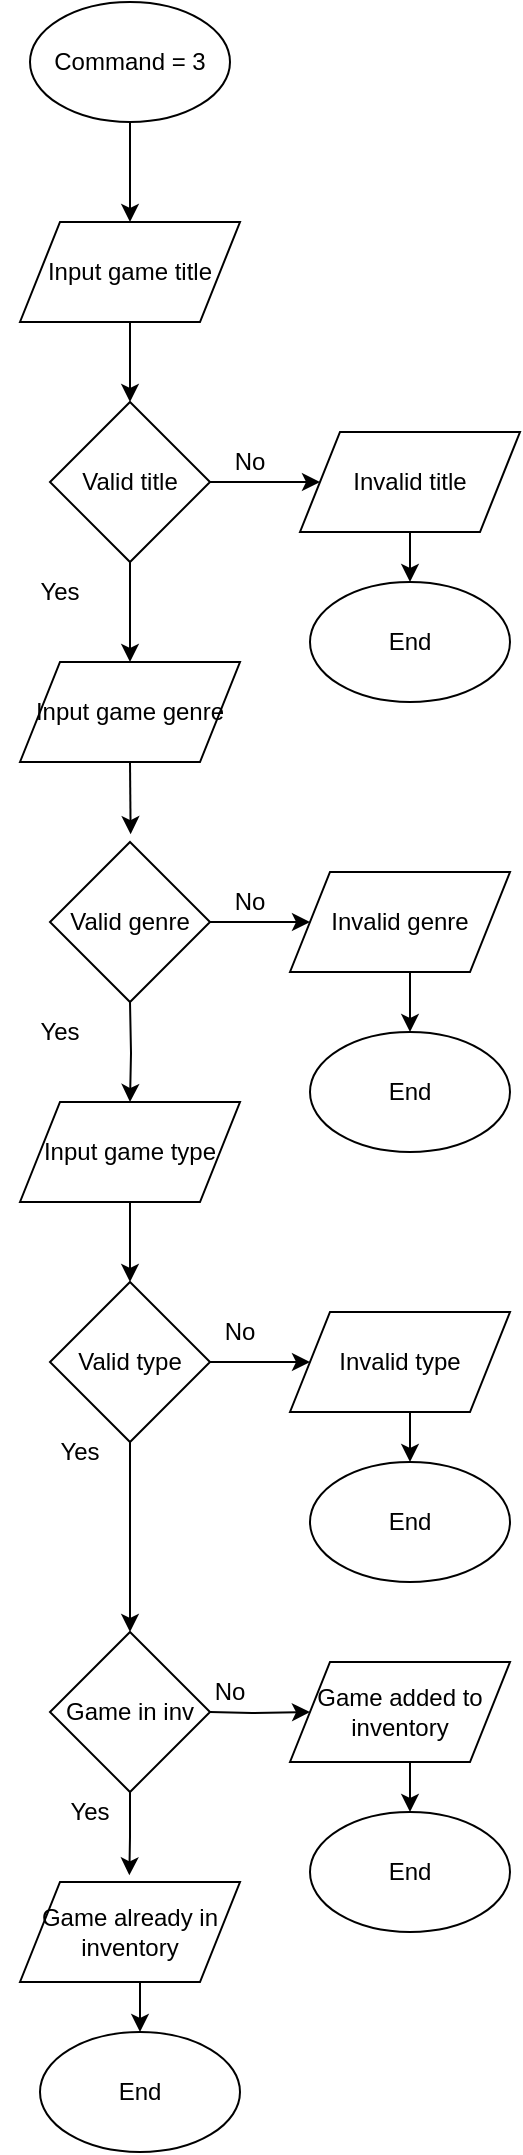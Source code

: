 <mxfile version="24.2.2" type="github">
  <diagram id="C5RBs43oDa-KdzZeNtuy" name="Page-1">
    <mxGraphModel dx="2074" dy="1140" grid="1" gridSize="10" guides="1" tooltips="1" connect="1" arrows="1" fold="1" page="1" pageScale="1" pageWidth="827" pageHeight="1169" math="0" shadow="0">
      <root>
        <mxCell id="WIyWlLk6GJQsqaUBKTNV-0" />
        <mxCell id="WIyWlLk6GJQsqaUBKTNV-1" parent="WIyWlLk6GJQsqaUBKTNV-0" />
        <mxCell id="A2TOZu_Xy9KHBicVUskc-5" style="edgeStyle=orthogonalEdgeStyle;rounded=0;orthogonalLoop=1;jettySize=auto;html=1;exitX=0.5;exitY=1;exitDx=0;exitDy=0;entryX=0.5;entryY=0;entryDx=0;entryDy=0;" edge="1" parent="WIyWlLk6GJQsqaUBKTNV-1" source="A2TOZu_Xy9KHBicVUskc-0" target="A2TOZu_Xy9KHBicVUskc-1">
          <mxGeometry relative="1" as="geometry">
            <mxPoint x="140.333" y="110" as="targetPoint" />
          </mxGeometry>
        </mxCell>
        <mxCell id="A2TOZu_Xy9KHBicVUskc-0" value="Command = 3" style="ellipse;whiteSpace=wrap;html=1;" vertex="1" parent="WIyWlLk6GJQsqaUBKTNV-1">
          <mxGeometry x="85" y="10" width="100" height="60" as="geometry" />
        </mxCell>
        <mxCell id="A2TOZu_Xy9KHBicVUskc-12" style="edgeStyle=orthogonalEdgeStyle;rounded=0;orthogonalLoop=1;jettySize=auto;html=1;exitX=0.5;exitY=1;exitDx=0;exitDy=0;entryX=0.5;entryY=0;entryDx=0;entryDy=0;" edge="1" parent="WIyWlLk6GJQsqaUBKTNV-1" source="A2TOZu_Xy9KHBicVUskc-1" target="A2TOZu_Xy9KHBicVUskc-11">
          <mxGeometry relative="1" as="geometry" />
        </mxCell>
        <mxCell id="A2TOZu_Xy9KHBicVUskc-1" value="Input game title" style="shape=parallelogram;perimeter=parallelogramPerimeter;whiteSpace=wrap;html=1;fixedSize=1;" vertex="1" parent="WIyWlLk6GJQsqaUBKTNV-1">
          <mxGeometry x="80" y="120" width="110" height="50" as="geometry" />
        </mxCell>
        <mxCell id="A2TOZu_Xy9KHBicVUskc-14" style="edgeStyle=orthogonalEdgeStyle;rounded=0;orthogonalLoop=1;jettySize=auto;html=1;exitX=1;exitY=0.5;exitDx=0;exitDy=0;" edge="1" parent="WIyWlLk6GJQsqaUBKTNV-1" source="A2TOZu_Xy9KHBicVUskc-11" target="A2TOZu_Xy9KHBicVUskc-13">
          <mxGeometry relative="1" as="geometry" />
        </mxCell>
        <mxCell id="A2TOZu_Xy9KHBicVUskc-27" style="edgeStyle=orthogonalEdgeStyle;rounded=0;orthogonalLoop=1;jettySize=auto;html=1;exitX=0.5;exitY=1;exitDx=0;exitDy=0;entryX=0.5;entryY=1;entryDx=0;entryDy=0;" edge="1" parent="WIyWlLk6GJQsqaUBKTNV-1" source="A2TOZu_Xy9KHBicVUskc-11" target="A2TOZu_Xy9KHBicVUskc-11">
          <mxGeometry relative="1" as="geometry">
            <mxPoint x="135" y="380" as="targetPoint" />
          </mxGeometry>
        </mxCell>
        <mxCell id="A2TOZu_Xy9KHBicVUskc-35" style="edgeStyle=orthogonalEdgeStyle;rounded=0;orthogonalLoop=1;jettySize=auto;html=1;exitX=0.5;exitY=1;exitDx=0;exitDy=0;entryX=0.5;entryY=0;entryDx=0;entryDy=0;" edge="1" parent="WIyWlLk6GJQsqaUBKTNV-1" source="A2TOZu_Xy9KHBicVUskc-11" target="A2TOZu_Xy9KHBicVUskc-34">
          <mxGeometry relative="1" as="geometry" />
        </mxCell>
        <mxCell id="A2TOZu_Xy9KHBicVUskc-11" value="Valid title" style="rhombus;whiteSpace=wrap;html=1;" vertex="1" parent="WIyWlLk6GJQsqaUBKTNV-1">
          <mxGeometry x="95" y="210" width="80" height="80" as="geometry" />
        </mxCell>
        <mxCell id="A2TOZu_Xy9KHBicVUskc-16" style="edgeStyle=orthogonalEdgeStyle;rounded=0;orthogonalLoop=1;jettySize=auto;html=1;exitX=0.5;exitY=1;exitDx=0;exitDy=0;entryX=0.5;entryY=0;entryDx=0;entryDy=0;" edge="1" parent="WIyWlLk6GJQsqaUBKTNV-1" source="A2TOZu_Xy9KHBicVUskc-13" target="A2TOZu_Xy9KHBicVUskc-15">
          <mxGeometry relative="1" as="geometry" />
        </mxCell>
        <mxCell id="A2TOZu_Xy9KHBicVUskc-13" value="Invalid title" style="shape=parallelogram;perimeter=parallelogramPerimeter;whiteSpace=wrap;html=1;fixedSize=1;" vertex="1" parent="WIyWlLk6GJQsqaUBKTNV-1">
          <mxGeometry x="220" y="225" width="110" height="50" as="geometry" />
        </mxCell>
        <mxCell id="A2TOZu_Xy9KHBicVUskc-15" value="End" style="ellipse;whiteSpace=wrap;html=1;" vertex="1" parent="WIyWlLk6GJQsqaUBKTNV-1">
          <mxGeometry x="225" y="300" width="100" height="60" as="geometry" />
        </mxCell>
        <mxCell id="A2TOZu_Xy9KHBicVUskc-17" style="edgeStyle=orthogonalEdgeStyle;rounded=0;orthogonalLoop=1;jettySize=auto;html=1;exitX=1;exitY=0.5;exitDx=0;exitDy=0;" edge="1" parent="WIyWlLk6GJQsqaUBKTNV-1" source="A2TOZu_Xy9KHBicVUskc-18" target="A2TOZu_Xy9KHBicVUskc-20">
          <mxGeometry relative="1" as="geometry" />
        </mxCell>
        <mxCell id="A2TOZu_Xy9KHBicVUskc-18" value="Valid genre" style="rhombus;whiteSpace=wrap;html=1;" vertex="1" parent="WIyWlLk6GJQsqaUBKTNV-1">
          <mxGeometry x="95" y="430" width="80" height="80" as="geometry" />
        </mxCell>
        <mxCell id="A2TOZu_Xy9KHBicVUskc-19" style="edgeStyle=orthogonalEdgeStyle;rounded=0;orthogonalLoop=1;jettySize=auto;html=1;exitX=0.5;exitY=1;exitDx=0;exitDy=0;entryX=0.5;entryY=0;entryDx=0;entryDy=0;" edge="1" parent="WIyWlLk6GJQsqaUBKTNV-1" source="A2TOZu_Xy9KHBicVUskc-20" target="A2TOZu_Xy9KHBicVUskc-21">
          <mxGeometry relative="1" as="geometry" />
        </mxCell>
        <mxCell id="A2TOZu_Xy9KHBicVUskc-20" value="Invalid genre" style="shape=parallelogram;perimeter=parallelogramPerimeter;whiteSpace=wrap;html=1;fixedSize=1;" vertex="1" parent="WIyWlLk6GJQsqaUBKTNV-1">
          <mxGeometry x="215" y="445" width="110" height="50" as="geometry" />
        </mxCell>
        <mxCell id="A2TOZu_Xy9KHBicVUskc-21" value="End" style="ellipse;whiteSpace=wrap;html=1;" vertex="1" parent="WIyWlLk6GJQsqaUBKTNV-1">
          <mxGeometry x="225" y="525" width="100" height="60" as="geometry" />
        </mxCell>
        <mxCell id="A2TOZu_Xy9KHBicVUskc-31" value="Yes" style="text;html=1;align=center;verticalAlign=middle;whiteSpace=wrap;rounded=0;" vertex="1" parent="WIyWlLk6GJQsqaUBKTNV-1">
          <mxGeometry x="80" y="720" width="60" height="30" as="geometry" />
        </mxCell>
        <mxCell id="A2TOZu_Xy9KHBicVUskc-32" value="Yes" style="text;html=1;align=center;verticalAlign=middle;whiteSpace=wrap;rounded=0;" vertex="1" parent="WIyWlLk6GJQsqaUBKTNV-1">
          <mxGeometry x="85" y="900" width="60" height="30" as="geometry" />
        </mxCell>
        <mxCell id="A2TOZu_Xy9KHBicVUskc-33" value="Yes" style="text;html=1;align=center;verticalAlign=middle;whiteSpace=wrap;rounded=0;" vertex="1" parent="WIyWlLk6GJQsqaUBKTNV-1">
          <mxGeometry x="70" y="290" width="60" height="30" as="geometry" />
        </mxCell>
        <mxCell id="A2TOZu_Xy9KHBicVUskc-36" style="edgeStyle=orthogonalEdgeStyle;rounded=0;orthogonalLoop=1;jettySize=auto;html=1;exitX=0.5;exitY=1;exitDx=0;exitDy=0;entryX=0.504;entryY=-0.049;entryDx=0;entryDy=0;entryPerimeter=0;" edge="1" parent="WIyWlLk6GJQsqaUBKTNV-1" source="A2TOZu_Xy9KHBicVUskc-34" target="A2TOZu_Xy9KHBicVUskc-18">
          <mxGeometry relative="1" as="geometry">
            <mxPoint x="134.828" y="420" as="targetPoint" />
          </mxGeometry>
        </mxCell>
        <mxCell id="A2TOZu_Xy9KHBicVUskc-34" value="Input game genre" style="shape=parallelogram;perimeter=parallelogramPerimeter;whiteSpace=wrap;html=1;fixedSize=1;" vertex="1" parent="WIyWlLk6GJQsqaUBKTNV-1">
          <mxGeometry x="80" y="340" width="110" height="50" as="geometry" />
        </mxCell>
        <mxCell id="A2TOZu_Xy9KHBicVUskc-37" style="edgeStyle=orthogonalEdgeStyle;rounded=0;orthogonalLoop=1;jettySize=auto;html=1;exitX=0.5;exitY=1;exitDx=0;exitDy=0;entryX=0.5;entryY=1;entryDx=0;entryDy=0;" edge="1" parent="WIyWlLk6GJQsqaUBKTNV-1">
          <mxGeometry relative="1" as="geometry">
            <mxPoint x="135" y="510" as="targetPoint" />
            <mxPoint x="135" y="510" as="sourcePoint" />
          </mxGeometry>
        </mxCell>
        <mxCell id="A2TOZu_Xy9KHBicVUskc-38" style="edgeStyle=orthogonalEdgeStyle;rounded=0;orthogonalLoop=1;jettySize=auto;html=1;exitX=0.5;exitY=1;exitDx=0;exitDy=0;entryX=0.5;entryY=0;entryDx=0;entryDy=0;" edge="1" parent="WIyWlLk6GJQsqaUBKTNV-1" target="A2TOZu_Xy9KHBicVUskc-48">
          <mxGeometry relative="1" as="geometry">
            <mxPoint x="135" y="510" as="sourcePoint" />
          </mxGeometry>
        </mxCell>
        <mxCell id="A2TOZu_Xy9KHBicVUskc-41" style="edgeStyle=orthogonalEdgeStyle;rounded=0;orthogonalLoop=1;jettySize=auto;html=1;exitX=1;exitY=0.5;exitDx=0;exitDy=0;" edge="1" parent="WIyWlLk6GJQsqaUBKTNV-1" source="A2TOZu_Xy9KHBicVUskc-42" target="A2TOZu_Xy9KHBicVUskc-44">
          <mxGeometry relative="1" as="geometry" />
        </mxCell>
        <mxCell id="A2TOZu_Xy9KHBicVUskc-54" style="edgeStyle=orthogonalEdgeStyle;rounded=0;orthogonalLoop=1;jettySize=auto;html=1;exitX=0.5;exitY=1;exitDx=0;exitDy=0;entryX=0.5;entryY=0;entryDx=0;entryDy=0;" edge="1" parent="WIyWlLk6GJQsqaUBKTNV-1" source="A2TOZu_Xy9KHBicVUskc-42" target="A2TOZu_Xy9KHBicVUskc-53">
          <mxGeometry relative="1" as="geometry" />
        </mxCell>
        <mxCell id="A2TOZu_Xy9KHBicVUskc-42" value="Valid type" style="rhombus;whiteSpace=wrap;html=1;" vertex="1" parent="WIyWlLk6GJQsqaUBKTNV-1">
          <mxGeometry x="95" y="650" width="80" height="80" as="geometry" />
        </mxCell>
        <mxCell id="A2TOZu_Xy9KHBicVUskc-43" style="edgeStyle=orthogonalEdgeStyle;rounded=0;orthogonalLoop=1;jettySize=auto;html=1;exitX=0.5;exitY=1;exitDx=0;exitDy=0;entryX=0.5;entryY=0;entryDx=0;entryDy=0;" edge="1" parent="WIyWlLk6GJQsqaUBKTNV-1" source="A2TOZu_Xy9KHBicVUskc-44" target="A2TOZu_Xy9KHBicVUskc-45">
          <mxGeometry relative="1" as="geometry" />
        </mxCell>
        <mxCell id="A2TOZu_Xy9KHBicVUskc-44" value="Invalid type" style="shape=parallelogram;perimeter=parallelogramPerimeter;whiteSpace=wrap;html=1;fixedSize=1;" vertex="1" parent="WIyWlLk6GJQsqaUBKTNV-1">
          <mxGeometry x="215" y="665" width="110" height="50" as="geometry" />
        </mxCell>
        <mxCell id="A2TOZu_Xy9KHBicVUskc-45" value="End" style="ellipse;whiteSpace=wrap;html=1;" vertex="1" parent="WIyWlLk6GJQsqaUBKTNV-1">
          <mxGeometry x="225" y="740" width="100" height="60" as="geometry" />
        </mxCell>
        <mxCell id="A2TOZu_Xy9KHBicVUskc-46" value="Yes" style="text;html=1;align=center;verticalAlign=middle;whiteSpace=wrap;rounded=0;" vertex="1" parent="WIyWlLk6GJQsqaUBKTNV-1">
          <mxGeometry x="70" y="510" width="60" height="30" as="geometry" />
        </mxCell>
        <mxCell id="A2TOZu_Xy9KHBicVUskc-47" style="edgeStyle=orthogonalEdgeStyle;rounded=0;orthogonalLoop=1;jettySize=auto;html=1;exitX=0.5;exitY=1;exitDx=0;exitDy=0;entryX=0.5;entryY=0;entryDx=0;entryDy=0;" edge="1" parent="WIyWlLk6GJQsqaUBKTNV-1" source="A2TOZu_Xy9KHBicVUskc-48" target="A2TOZu_Xy9KHBicVUskc-42">
          <mxGeometry relative="1" as="geometry">
            <mxPoint x="134.828" y="640" as="targetPoint" />
          </mxGeometry>
        </mxCell>
        <mxCell id="A2TOZu_Xy9KHBicVUskc-48" value="Input game type" style="shape=parallelogram;perimeter=parallelogramPerimeter;whiteSpace=wrap;html=1;fixedSize=1;" vertex="1" parent="WIyWlLk6GJQsqaUBKTNV-1">
          <mxGeometry x="80" y="560" width="110" height="50" as="geometry" />
        </mxCell>
        <mxCell id="A2TOZu_Xy9KHBicVUskc-49" value="No" style="text;html=1;align=center;verticalAlign=middle;whiteSpace=wrap;rounded=0;" vertex="1" parent="WIyWlLk6GJQsqaUBKTNV-1">
          <mxGeometry x="165" y="445" width="60" height="30" as="geometry" />
        </mxCell>
        <mxCell id="A2TOZu_Xy9KHBicVUskc-50" value="No" style="text;html=1;align=center;verticalAlign=middle;whiteSpace=wrap;rounded=0;" vertex="1" parent="WIyWlLk6GJQsqaUBKTNV-1">
          <mxGeometry x="160" y="660" width="60" height="30" as="geometry" />
        </mxCell>
        <mxCell id="A2TOZu_Xy9KHBicVUskc-51" value="No" style="text;html=1;align=center;verticalAlign=middle;whiteSpace=wrap;rounded=0;" vertex="1" parent="WIyWlLk6GJQsqaUBKTNV-1">
          <mxGeometry x="165" y="225" width="60" height="30" as="geometry" />
        </mxCell>
        <mxCell id="A2TOZu_Xy9KHBicVUskc-53" value="Game in inv" style="rhombus;whiteSpace=wrap;html=1;" vertex="1" parent="WIyWlLk6GJQsqaUBKTNV-1">
          <mxGeometry x="95" y="825" width="80" height="80" as="geometry" />
        </mxCell>
        <mxCell id="A2TOZu_Xy9KHBicVUskc-56" style="edgeStyle=orthogonalEdgeStyle;rounded=0;orthogonalLoop=1;jettySize=auto;html=1;exitX=0.5;exitY=1;exitDx=0;exitDy=0;entryX=0.5;entryY=0;entryDx=0;entryDy=0;" edge="1" parent="WIyWlLk6GJQsqaUBKTNV-1" source="A2TOZu_Xy9KHBicVUskc-57" target="A2TOZu_Xy9KHBicVUskc-58">
          <mxGeometry relative="1" as="geometry" />
        </mxCell>
        <mxCell id="A2TOZu_Xy9KHBicVUskc-57" value="Game already in inventory" style="shape=parallelogram;perimeter=parallelogramPerimeter;whiteSpace=wrap;html=1;fixedSize=1;" vertex="1" parent="WIyWlLk6GJQsqaUBKTNV-1">
          <mxGeometry x="80" y="950" width="110" height="50" as="geometry" />
        </mxCell>
        <mxCell id="A2TOZu_Xy9KHBicVUskc-58" value="End" style="ellipse;whiteSpace=wrap;html=1;" vertex="1" parent="WIyWlLk6GJQsqaUBKTNV-1">
          <mxGeometry x="90" y="1025" width="100" height="60" as="geometry" />
        </mxCell>
        <mxCell id="A2TOZu_Xy9KHBicVUskc-60" style="edgeStyle=orthogonalEdgeStyle;rounded=0;orthogonalLoop=1;jettySize=auto;html=1;exitX=0.5;exitY=1;exitDx=0;exitDy=0;entryX=0.497;entryY=-0.067;entryDx=0;entryDy=0;entryPerimeter=0;" edge="1" parent="WIyWlLk6GJQsqaUBKTNV-1" source="A2TOZu_Xy9KHBicVUskc-53" target="A2TOZu_Xy9KHBicVUskc-57">
          <mxGeometry relative="1" as="geometry" />
        </mxCell>
        <mxCell id="A2TOZu_Xy9KHBicVUskc-61" style="edgeStyle=orthogonalEdgeStyle;rounded=0;orthogonalLoop=1;jettySize=auto;html=1;exitX=1;exitY=0.5;exitDx=0;exitDy=0;" edge="1" parent="WIyWlLk6GJQsqaUBKTNV-1" target="A2TOZu_Xy9KHBicVUskc-63">
          <mxGeometry relative="1" as="geometry">
            <mxPoint x="175" y="865" as="sourcePoint" />
          </mxGeometry>
        </mxCell>
        <mxCell id="A2TOZu_Xy9KHBicVUskc-62" style="edgeStyle=orthogonalEdgeStyle;rounded=0;orthogonalLoop=1;jettySize=auto;html=1;exitX=0.5;exitY=1;exitDx=0;exitDy=0;entryX=0.5;entryY=0;entryDx=0;entryDy=0;" edge="1" parent="WIyWlLk6GJQsqaUBKTNV-1" source="A2TOZu_Xy9KHBicVUskc-63" target="A2TOZu_Xy9KHBicVUskc-64">
          <mxGeometry relative="1" as="geometry" />
        </mxCell>
        <mxCell id="A2TOZu_Xy9KHBicVUskc-63" value="Game added to inventory" style="shape=parallelogram;perimeter=parallelogramPerimeter;whiteSpace=wrap;html=1;fixedSize=1;" vertex="1" parent="WIyWlLk6GJQsqaUBKTNV-1">
          <mxGeometry x="215" y="840" width="110" height="50" as="geometry" />
        </mxCell>
        <mxCell id="A2TOZu_Xy9KHBicVUskc-64" value="End" style="ellipse;whiteSpace=wrap;html=1;" vertex="1" parent="WIyWlLk6GJQsqaUBKTNV-1">
          <mxGeometry x="225" y="915" width="100" height="60" as="geometry" />
        </mxCell>
        <mxCell id="A2TOZu_Xy9KHBicVUskc-65" value="No" style="text;html=1;align=center;verticalAlign=middle;whiteSpace=wrap;rounded=0;" vertex="1" parent="WIyWlLk6GJQsqaUBKTNV-1">
          <mxGeometry x="155" y="840" width="60" height="30" as="geometry" />
        </mxCell>
      </root>
    </mxGraphModel>
  </diagram>
</mxfile>
